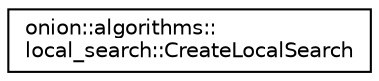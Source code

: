 digraph "Graphical Class Hierarchy"
{
 // LATEX_PDF_SIZE
  edge [fontname="Helvetica",fontsize="10",labelfontname="Helvetica",labelfontsize="10"];
  node [fontname="Helvetica",fontsize="10",shape=record];
  rankdir="LR";
  Node0 [label="onion::algorithms::\llocal_search::CreateLocalSearch",height=0.2,width=0.4,color="black", fillcolor="white", style="filled",URL="$classonion_1_1algorithms_1_1local__search_1_1_create_local_search.html",tooltip=" "];
}
